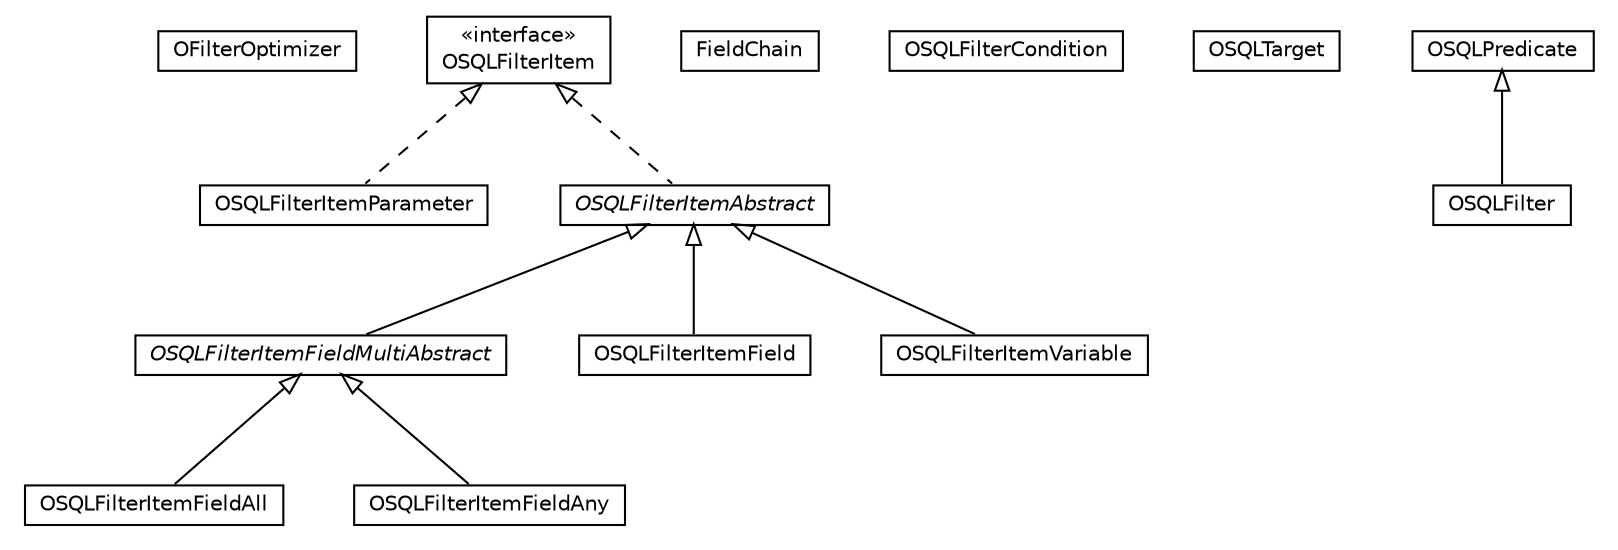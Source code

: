#!/usr/local/bin/dot
#
# Class diagram 
# Generated by UMLGraph version R5_6-24-gf6e263 (http://www.umlgraph.org/)
#

digraph G {
	edge [fontname="Helvetica",fontsize=10,labelfontname="Helvetica",labelfontsize=10];
	node [fontname="Helvetica",fontsize=10,shape=plaintext];
	nodesep=0.25;
	ranksep=0.5;
	// com.orientechnologies.orient.core.sql.filter.OFilterOptimizer
	c128591 [label=<<table title="com.orientechnologies.orient.core.sql.filter.OFilterOptimizer" border="0" cellborder="1" cellspacing="0" cellpadding="2" port="p" href="./OFilterOptimizer.html">
		<tr><td><table border="0" cellspacing="0" cellpadding="1">
<tr><td align="center" balign="center"> OFilterOptimizer </td></tr>
		</table></td></tr>
		</table>>, URL="./OFilterOptimizer.html", fontname="Helvetica", fontcolor="black", fontsize=10.0];
	// com.orientechnologies.orient.core.sql.filter.OSQLFilterItemFieldMultiAbstract
	c128592 [label=<<table title="com.orientechnologies.orient.core.sql.filter.OSQLFilterItemFieldMultiAbstract" border="0" cellborder="1" cellspacing="0" cellpadding="2" port="p" href="./OSQLFilterItemFieldMultiAbstract.html">
		<tr><td><table border="0" cellspacing="0" cellpadding="1">
<tr><td align="center" balign="center"><font face="Helvetica-Oblique"> OSQLFilterItemFieldMultiAbstract </font></td></tr>
		</table></td></tr>
		</table>>, URL="./OSQLFilterItemFieldMultiAbstract.html", fontname="Helvetica", fontcolor="black", fontsize=10.0];
	// com.orientechnologies.orient.core.sql.filter.OSQLFilterItemFieldAll
	c128593 [label=<<table title="com.orientechnologies.orient.core.sql.filter.OSQLFilterItemFieldAll" border="0" cellborder="1" cellspacing="0" cellpadding="2" port="p" href="./OSQLFilterItemFieldAll.html">
		<tr><td><table border="0" cellspacing="0" cellpadding="1">
<tr><td align="center" balign="center"> OSQLFilterItemFieldAll </td></tr>
		</table></td></tr>
		</table>>, URL="./OSQLFilterItemFieldAll.html", fontname="Helvetica", fontcolor="black", fontsize=10.0];
	// com.orientechnologies.orient.core.sql.filter.OSQLFilterItemFieldAny
	c128594 [label=<<table title="com.orientechnologies.orient.core.sql.filter.OSQLFilterItemFieldAny" border="0" cellborder="1" cellspacing="0" cellpadding="2" port="p" href="./OSQLFilterItemFieldAny.html">
		<tr><td><table border="0" cellspacing="0" cellpadding="1">
<tr><td align="center" balign="center"> OSQLFilterItemFieldAny </td></tr>
		</table></td></tr>
		</table>>, URL="./OSQLFilterItemFieldAny.html", fontname="Helvetica", fontcolor="black", fontsize=10.0];
	// com.orientechnologies.orient.core.sql.filter.OSQLFilterItemField
	c128595 [label=<<table title="com.orientechnologies.orient.core.sql.filter.OSQLFilterItemField" border="0" cellborder="1" cellspacing="0" cellpadding="2" port="p" href="./OSQLFilterItemField.html">
		<tr><td><table border="0" cellspacing="0" cellpadding="1">
<tr><td align="center" balign="center"> OSQLFilterItemField </td></tr>
		</table></td></tr>
		</table>>, URL="./OSQLFilterItemField.html", fontname="Helvetica", fontcolor="black", fontsize=10.0];
	// com.orientechnologies.orient.core.sql.filter.OSQLFilterItemField.FieldChain
	c128596 [label=<<table title="com.orientechnologies.orient.core.sql.filter.OSQLFilterItemField.FieldChain" border="0" cellborder="1" cellspacing="0" cellpadding="2" port="p" href="./OSQLFilterItemField.FieldChain.html">
		<tr><td><table border="0" cellspacing="0" cellpadding="1">
<tr><td align="center" balign="center"> FieldChain </td></tr>
		</table></td></tr>
		</table>>, URL="./OSQLFilterItemField.FieldChain.html", fontname="Helvetica", fontcolor="black", fontsize=10.0];
	// com.orientechnologies.orient.core.sql.filter.OSQLFilterCondition
	c128597 [label=<<table title="com.orientechnologies.orient.core.sql.filter.OSQLFilterCondition" border="0" cellborder="1" cellspacing="0" cellpadding="2" port="p" href="./OSQLFilterCondition.html">
		<tr><td><table border="0" cellspacing="0" cellpadding="1">
<tr><td align="center" balign="center"> OSQLFilterCondition </td></tr>
		</table></td></tr>
		</table>>, URL="./OSQLFilterCondition.html", fontname="Helvetica", fontcolor="black", fontsize=10.0];
	// com.orientechnologies.orient.core.sql.filter.OSQLTarget
	c128598 [label=<<table title="com.orientechnologies.orient.core.sql.filter.OSQLTarget" border="0" cellborder="1" cellspacing="0" cellpadding="2" port="p" href="./OSQLTarget.html">
		<tr><td><table border="0" cellspacing="0" cellpadding="1">
<tr><td align="center" balign="center"> OSQLTarget </td></tr>
		</table></td></tr>
		</table>>, URL="./OSQLTarget.html", fontname="Helvetica", fontcolor="black", fontsize=10.0];
	// com.orientechnologies.orient.core.sql.filter.OSQLFilter
	c128599 [label=<<table title="com.orientechnologies.orient.core.sql.filter.OSQLFilter" border="0" cellborder="1" cellspacing="0" cellpadding="2" port="p" href="./OSQLFilter.html">
		<tr><td><table border="0" cellspacing="0" cellpadding="1">
<tr><td align="center" balign="center"> OSQLFilter </td></tr>
		</table></td></tr>
		</table>>, URL="./OSQLFilter.html", fontname="Helvetica", fontcolor="black", fontsize=10.0];
	// com.orientechnologies.orient.core.sql.filter.OSQLFilterItemParameter
	c128600 [label=<<table title="com.orientechnologies.orient.core.sql.filter.OSQLFilterItemParameter" border="0" cellborder="1" cellspacing="0" cellpadding="2" port="p" href="./OSQLFilterItemParameter.html">
		<tr><td><table border="0" cellspacing="0" cellpadding="1">
<tr><td align="center" balign="center"> OSQLFilterItemParameter </td></tr>
		</table></td></tr>
		</table>>, URL="./OSQLFilterItemParameter.html", fontname="Helvetica", fontcolor="black", fontsize=10.0];
	// com.orientechnologies.orient.core.sql.filter.OSQLFilterItem
	c128601 [label=<<table title="com.orientechnologies.orient.core.sql.filter.OSQLFilterItem" border="0" cellborder="1" cellspacing="0" cellpadding="2" port="p" href="./OSQLFilterItem.html">
		<tr><td><table border="0" cellspacing="0" cellpadding="1">
<tr><td align="center" balign="center"> &#171;interface&#187; </td></tr>
<tr><td align="center" balign="center"> OSQLFilterItem </td></tr>
		</table></td></tr>
		</table>>, URL="./OSQLFilterItem.html", fontname="Helvetica", fontcolor="black", fontsize=10.0];
	// com.orientechnologies.orient.core.sql.filter.OSQLPredicate
	c128602 [label=<<table title="com.orientechnologies.orient.core.sql.filter.OSQLPredicate" border="0" cellborder="1" cellspacing="0" cellpadding="2" port="p" href="./OSQLPredicate.html">
		<tr><td><table border="0" cellspacing="0" cellpadding="1">
<tr><td align="center" balign="center"> OSQLPredicate </td></tr>
		</table></td></tr>
		</table>>, URL="./OSQLPredicate.html", fontname="Helvetica", fontcolor="black", fontsize=10.0];
	// com.orientechnologies.orient.core.sql.filter.OSQLFilterItemAbstract
	c128603 [label=<<table title="com.orientechnologies.orient.core.sql.filter.OSQLFilterItemAbstract" border="0" cellborder="1" cellspacing="0" cellpadding="2" port="p" href="./OSQLFilterItemAbstract.html">
		<tr><td><table border="0" cellspacing="0" cellpadding="1">
<tr><td align="center" balign="center"><font face="Helvetica-Oblique"> OSQLFilterItemAbstract </font></td></tr>
		</table></td></tr>
		</table>>, URL="./OSQLFilterItemAbstract.html", fontname="Helvetica", fontcolor="black", fontsize=10.0];
	// com.orientechnologies.orient.core.sql.filter.OSQLFilterItemVariable
	c128604 [label=<<table title="com.orientechnologies.orient.core.sql.filter.OSQLFilterItemVariable" border="0" cellborder="1" cellspacing="0" cellpadding="2" port="p" href="./OSQLFilterItemVariable.html">
		<tr><td><table border="0" cellspacing="0" cellpadding="1">
<tr><td align="center" balign="center"> OSQLFilterItemVariable </td></tr>
		</table></td></tr>
		</table>>, URL="./OSQLFilterItemVariable.html", fontname="Helvetica", fontcolor="black", fontsize=10.0];
	//com.orientechnologies.orient.core.sql.filter.OSQLFilterItemFieldMultiAbstract extends com.orientechnologies.orient.core.sql.filter.OSQLFilterItemAbstract
	c128603:p -> c128592:p [dir=back,arrowtail=empty];
	//com.orientechnologies.orient.core.sql.filter.OSQLFilterItemFieldAll extends com.orientechnologies.orient.core.sql.filter.OSQLFilterItemFieldMultiAbstract
	c128592:p -> c128593:p [dir=back,arrowtail=empty];
	//com.orientechnologies.orient.core.sql.filter.OSQLFilterItemFieldAny extends com.orientechnologies.orient.core.sql.filter.OSQLFilterItemFieldMultiAbstract
	c128592:p -> c128594:p [dir=back,arrowtail=empty];
	//com.orientechnologies.orient.core.sql.filter.OSQLFilterItemField extends com.orientechnologies.orient.core.sql.filter.OSQLFilterItemAbstract
	c128603:p -> c128595:p [dir=back,arrowtail=empty];
	//com.orientechnologies.orient.core.sql.filter.OSQLFilter extends com.orientechnologies.orient.core.sql.filter.OSQLPredicate
	c128602:p -> c128599:p [dir=back,arrowtail=empty];
	//com.orientechnologies.orient.core.sql.filter.OSQLFilterItemParameter implements com.orientechnologies.orient.core.sql.filter.OSQLFilterItem
	c128601:p -> c128600:p [dir=back,arrowtail=empty,style=dashed];
	//com.orientechnologies.orient.core.sql.filter.OSQLFilterItemAbstract implements com.orientechnologies.orient.core.sql.filter.OSQLFilterItem
	c128601:p -> c128603:p [dir=back,arrowtail=empty,style=dashed];
	//com.orientechnologies.orient.core.sql.filter.OSQLFilterItemVariable extends com.orientechnologies.orient.core.sql.filter.OSQLFilterItemAbstract
	c128603:p -> c128604:p [dir=back,arrowtail=empty];
}

